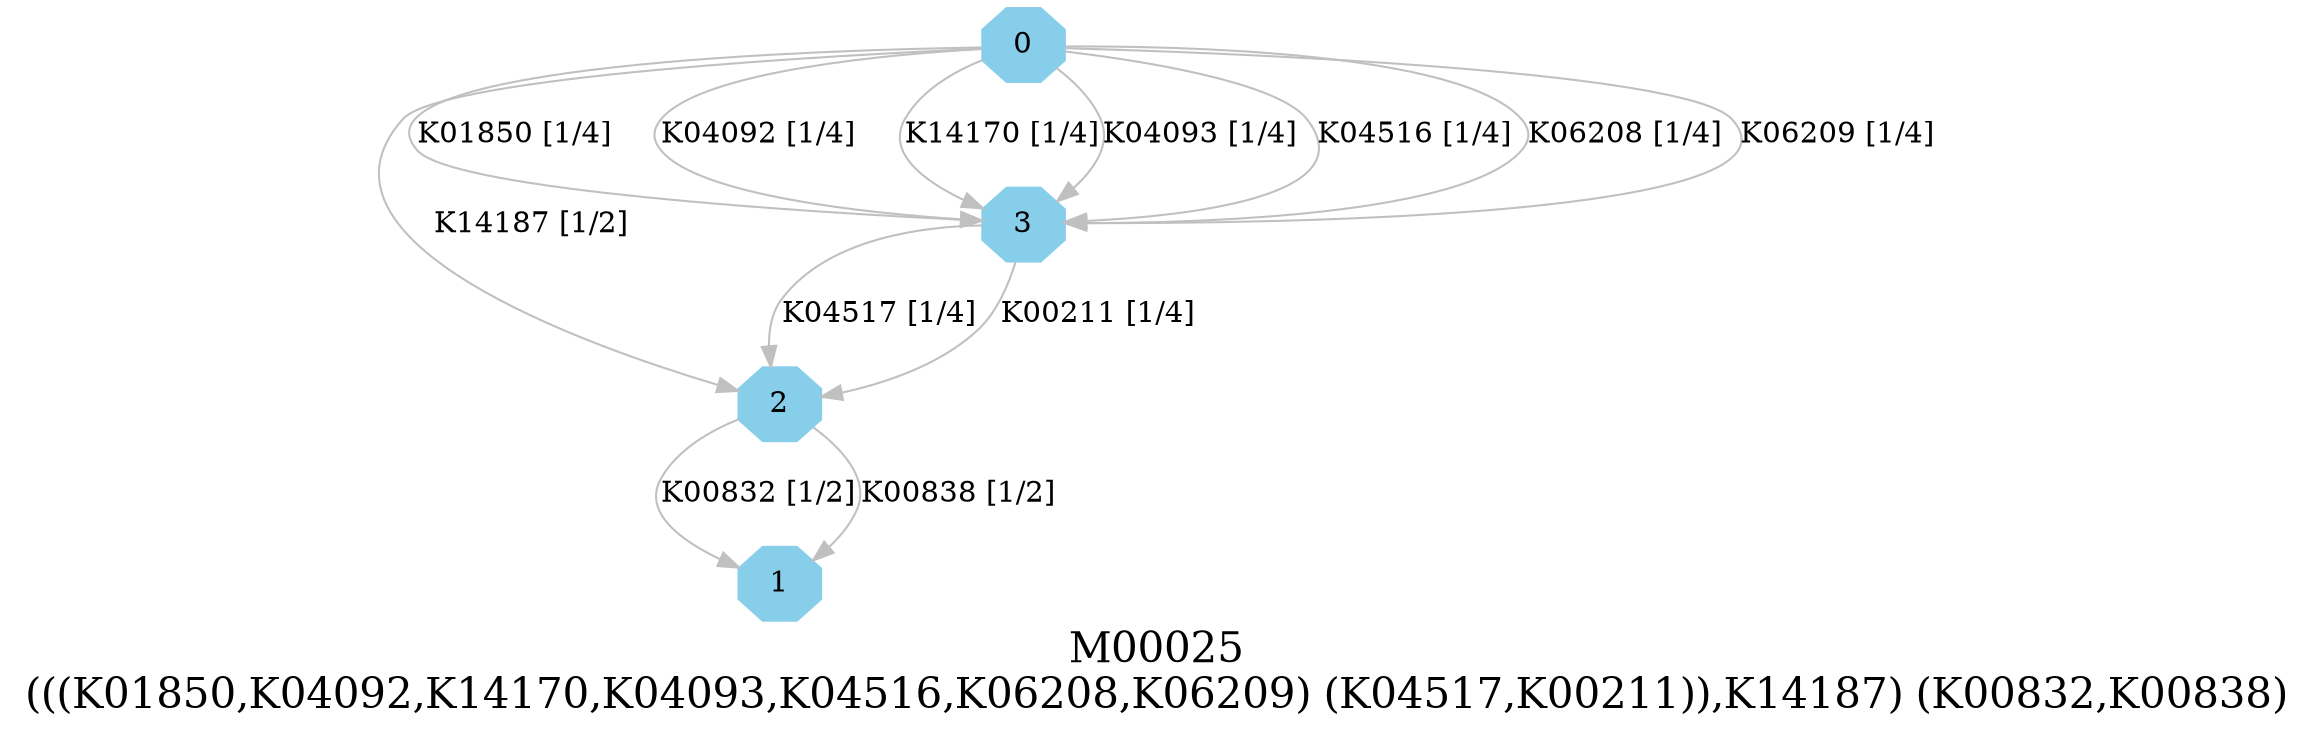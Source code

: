 digraph G {
graph [label="M00025
(((K01850,K04092,K14170,K04093,K04516,K06208,K06209) (K04517,K00211)),K14187) (K00832,K00838)",fontsize=20];
node [shape=box,style=filled];
edge [len=3,color=grey];
{node [width=.3,height=.3,shape=octagon,style=filled,color=skyblue] 0 1 2 3 }
0 -> 3 [label="K01850 [1/4]"];
0 -> 3 [label="K04092 [1/4]"];
0 -> 3 [label="K14170 [1/4]"];
0 -> 3 [label="K04093 [1/4]"];
0 -> 3 [label="K04516 [1/4]"];
0 -> 3 [label="K06208 [1/4]"];
0 -> 3 [label="K06209 [1/4]"];
0 -> 2 [label="K14187 [1/2]"];
2 -> 1 [label="K00832 [1/2]"];
2 -> 1 [label="K00838 [1/2]"];
3 -> 2 [label="K04517 [1/4]"];
3 -> 2 [label="K00211 [1/4]"];
}